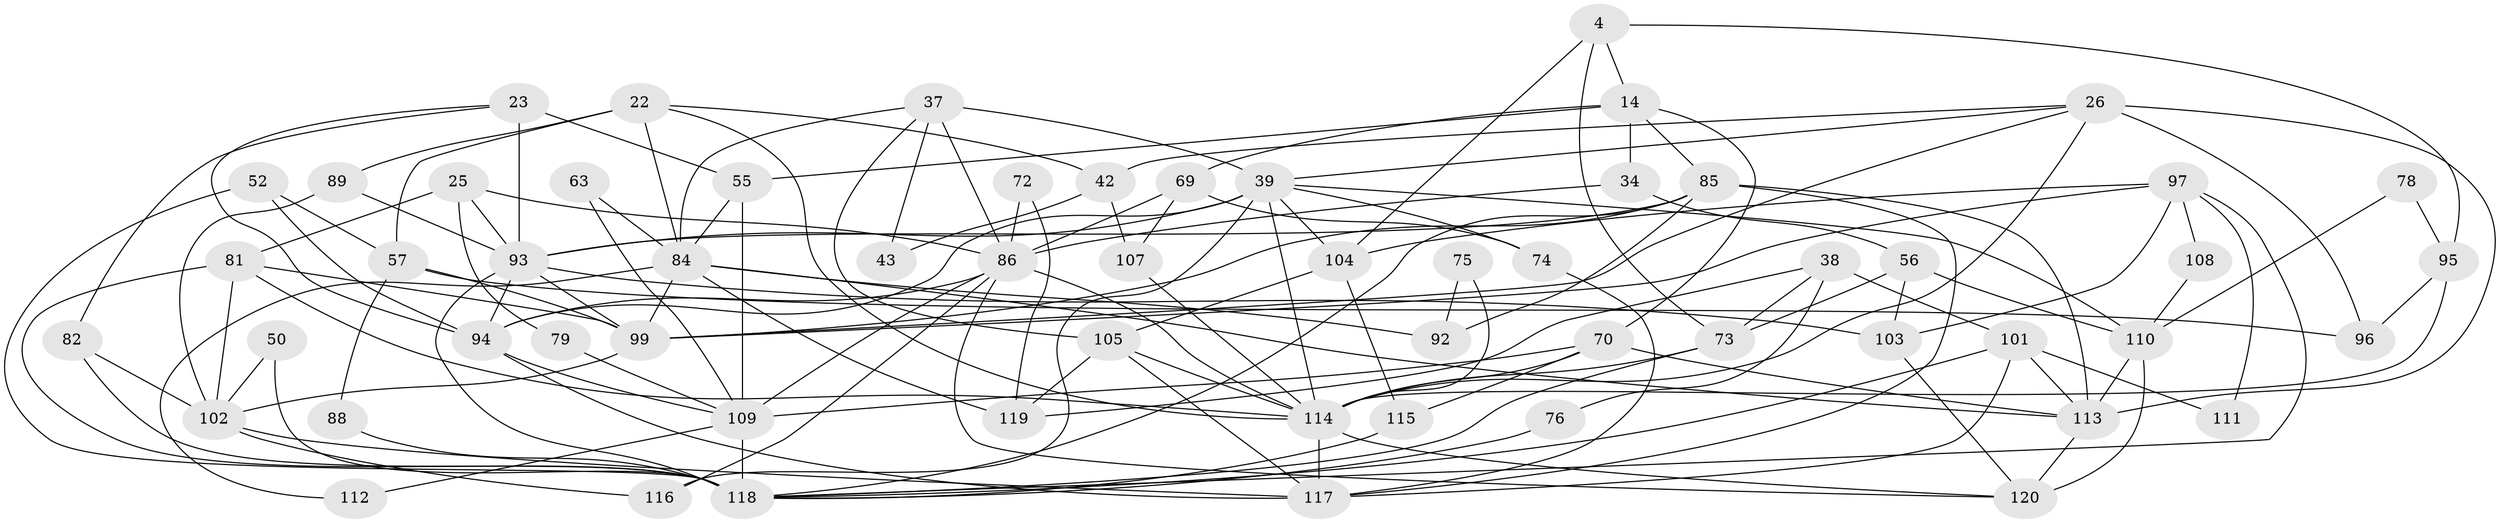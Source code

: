 // original degree distribution, {3: 0.275, 4: 0.275, 2: 0.14166666666666666, 5: 0.14166666666666666, 6: 0.10833333333333334, 8: 0.025, 7: 0.03333333333333333}
// Generated by graph-tools (version 1.1) at 2025/52/03/09/25 04:52:00]
// undirected, 60 vertices, 143 edges
graph export_dot {
graph [start="1"]
  node [color=gray90,style=filled];
  4;
  14;
  22;
  23 [super="+20"];
  25 [super="+12"];
  26;
  34;
  37 [super="+11"];
  38;
  39 [super="+9"];
  42;
  43;
  50;
  52 [super="+47"];
  55;
  56 [super="+21"];
  57 [super="+16"];
  63;
  69 [super="+36"];
  70 [super="+28"];
  72;
  73 [super="+54"];
  74;
  75;
  76;
  78;
  79;
  81 [super="+27"];
  82;
  84 [super="+33+49"];
  85 [super="+62"];
  86 [super="+77+60"];
  88;
  89;
  92;
  93 [super="+51+45+68"];
  94 [super="+83+5+46"];
  95;
  96;
  97;
  99 [super="+17"];
  101 [super="+98"];
  102 [super="+30"];
  103;
  104 [super="+65"];
  105;
  107;
  108;
  109 [super="+58+64"];
  110 [super="+24+15"];
  111;
  112;
  113 [super="+48"];
  114 [super="+61+44+100"];
  115 [super="+91"];
  116;
  117 [super="+67+90"];
  118 [super="+59+106+87"];
  119 [super="+80"];
  120 [super="+71"];
  4 -- 14;
  4 -- 95;
  4 -- 104;
  4 -- 73;
  14 -- 34;
  14 -- 55;
  14 -- 69 [weight=2];
  14 -- 70;
  14 -- 85 [weight=2];
  22 -- 42;
  22 -- 89;
  22 -- 57;
  22 -- 84;
  22 -- 114;
  23 -- 55 [weight=2];
  23 -- 82;
  23 -- 94;
  23 -- 93;
  25 -- 86;
  25 -- 79;
  25 -- 93 [weight=2];
  25 -- 81 [weight=2];
  26 -- 99;
  26 -- 42;
  26 -- 96;
  26 -- 113 [weight=2];
  26 -- 39;
  26 -- 114;
  34 -- 56;
  34 -- 86;
  37 -- 86 [weight=2];
  37 -- 43;
  37 -- 84;
  37 -- 39;
  37 -- 105;
  38 -- 101 [weight=2];
  38 -- 73 [weight=2];
  38 -- 76;
  38 -- 119;
  39 -- 94 [weight=3];
  39 -- 74;
  39 -- 110;
  39 -- 116;
  39 -- 104;
  39 -- 93;
  39 -- 114;
  42 -- 107;
  42 -- 43;
  50 -- 102;
  50 -- 118;
  52 -- 118 [weight=2];
  52 -- 57;
  52 -- 94 [weight=2];
  55 -- 84;
  55 -- 109 [weight=4];
  56 -- 103;
  56 -- 73;
  56 -- 110 [weight=3];
  57 -- 99 [weight=2];
  57 -- 96;
  57 -- 88;
  63 -- 109;
  63 -- 84;
  69 -- 74;
  69 -- 107;
  69 -- 86;
  70 -- 114 [weight=2];
  70 -- 113;
  70 -- 115;
  70 -- 109;
  72 -- 119;
  72 -- 86;
  73 -- 118;
  73 -- 114;
  74 -- 117;
  75 -- 92;
  75 -- 114;
  76 -- 118;
  78 -- 95;
  78 -- 110;
  79 -- 109;
  81 -- 114 [weight=2];
  81 -- 118;
  81 -- 99;
  81 -- 102;
  82 -- 102;
  82 -- 118;
  84 -- 99;
  84 -- 119 [weight=2];
  84 -- 112;
  84 -- 113;
  84 -- 92;
  85 -- 92;
  85 -- 113 [weight=2];
  85 -- 99;
  85 -- 118;
  85 -- 117 [weight=2];
  85 -- 93;
  86 -- 116;
  86 -- 109 [weight=2];
  86 -- 94;
  86 -- 114 [weight=2];
  86 -- 120;
  88 -- 118;
  89 -- 93;
  89 -- 102;
  93 -- 94;
  93 -- 118 [weight=2];
  93 -- 99;
  93 -- 103;
  94 -- 117;
  94 -- 109 [weight=2];
  95 -- 96;
  95 -- 114;
  97 -- 103;
  97 -- 104;
  97 -- 108;
  97 -- 111;
  97 -- 118;
  97 -- 99;
  99 -- 102;
  101 -- 111;
  101 -- 113;
  101 -- 118 [weight=2];
  101 -- 117;
  102 -- 116;
  102 -- 117 [weight=2];
  103 -- 120;
  104 -- 115;
  104 -- 105;
  105 -- 117;
  105 -- 119 [weight=2];
  105 -- 114;
  107 -- 114;
  108 -- 110;
  109 -- 112;
  109 -- 118 [weight=3];
  110 -- 113;
  110 -- 120;
  113 -- 120;
  114 -- 117 [weight=3];
  114 -- 120;
  115 -- 118;
}
